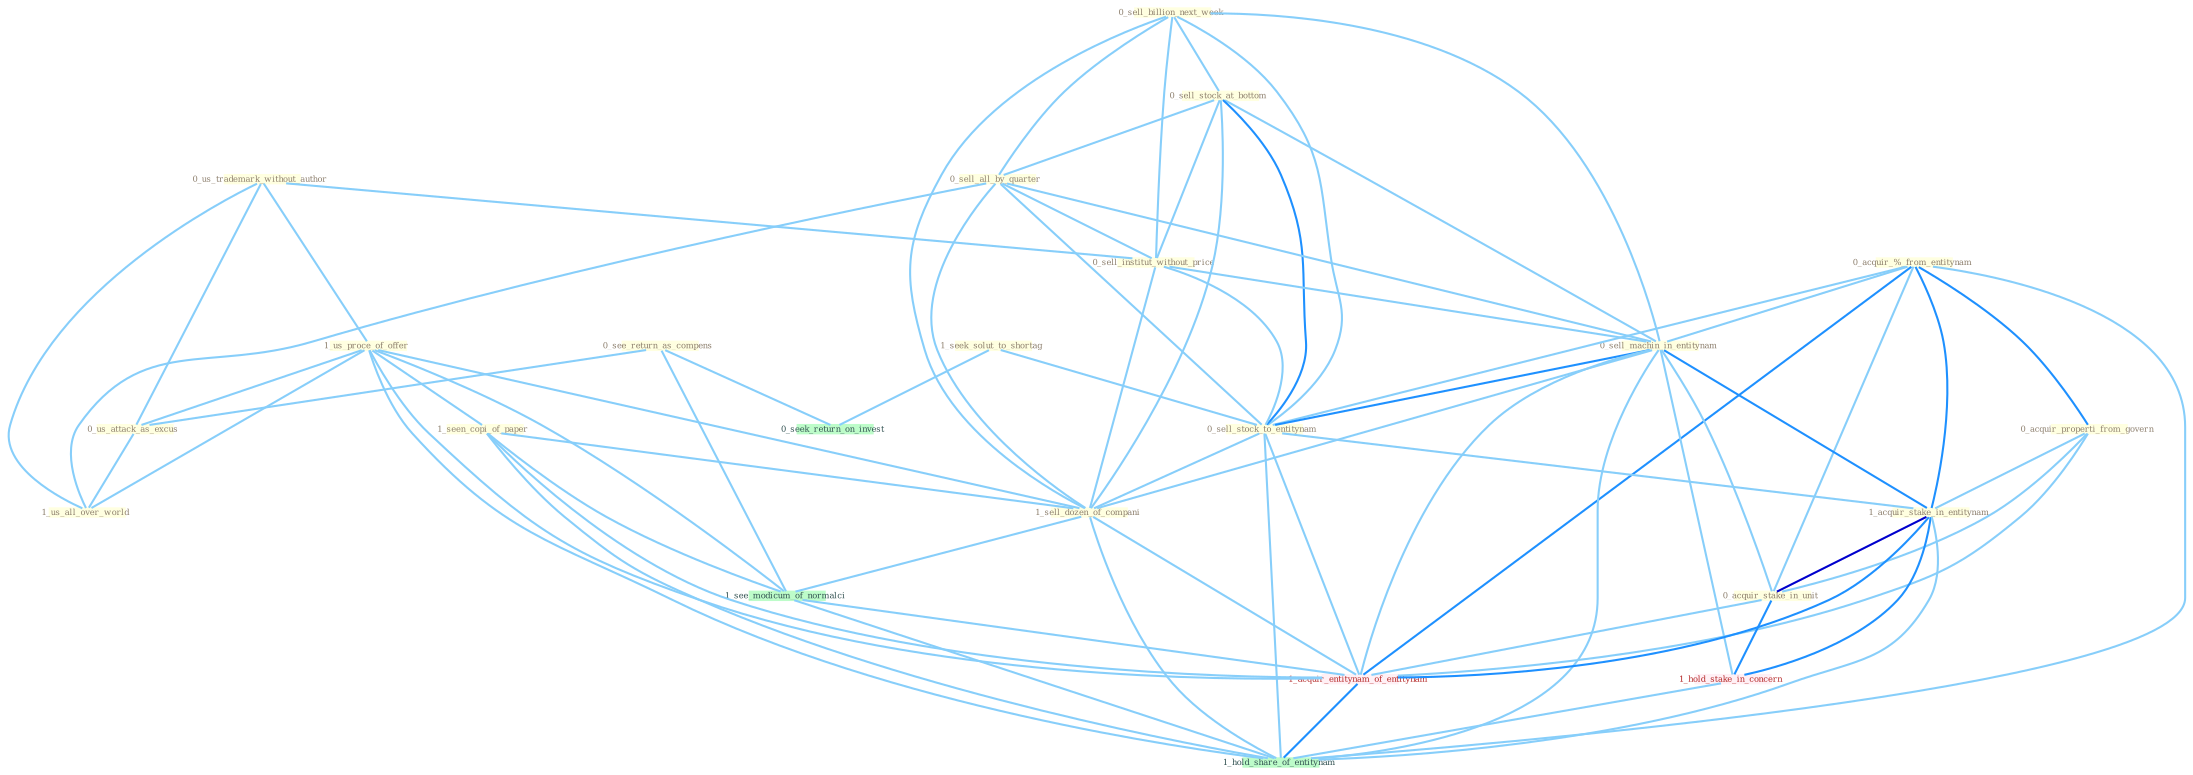 Graph G{ 
    node
    [shape=polygon,style=filled,width=.5,height=.06,color="#BDFCC9",fixedsize=true,fontsize=4,
    fontcolor="#2f4f4f"];
    {node
    [color="#ffffe0", fontcolor="#8b7d6b"] "0_us_trademark_without_author " "0_sell_billion_next_week " "1_us_proce_of_offer " "1_seen_copi_of_paper " "0_see_return_as_compens " "0_sell_stock_at_bottom " "0_sell_all_by_quarter " "0_us_attack_as_excus " "1_us_all_over_world " "0_acquir_%_from_entitynam " "1_seek_solut_to_shortag " "0_sell_institut_without_price " "0_sell_machin_in_entitynam " "0_sell_stock_to_entitynam " "1_sell_dozen_of_compani " "0_acquir_properti_from_govern " "1_acquir_stake_in_entitynam " "0_acquir_stake_in_unit "}
{node [color="#fff0f5", fontcolor="#b22222"] "1_hold_stake_in_concern " "1_acquir_entitynam_of_entitynam "}
edge [color="#B0E2FF"];

	"0_us_trademark_without_author " -- "1_us_proce_of_offer " [w="1", color="#87cefa" ];
	"0_us_trademark_without_author " -- "0_us_attack_as_excus " [w="1", color="#87cefa" ];
	"0_us_trademark_without_author " -- "1_us_all_over_world " [w="1", color="#87cefa" ];
	"0_us_trademark_without_author " -- "0_sell_institut_without_price " [w="1", color="#87cefa" ];
	"0_sell_billion_next_week " -- "0_sell_stock_at_bottom " [w="1", color="#87cefa" ];
	"0_sell_billion_next_week " -- "0_sell_all_by_quarter " [w="1", color="#87cefa" ];
	"0_sell_billion_next_week " -- "0_sell_institut_without_price " [w="1", color="#87cefa" ];
	"0_sell_billion_next_week " -- "0_sell_machin_in_entitynam " [w="1", color="#87cefa" ];
	"0_sell_billion_next_week " -- "0_sell_stock_to_entitynam " [w="1", color="#87cefa" ];
	"0_sell_billion_next_week " -- "1_sell_dozen_of_compani " [w="1", color="#87cefa" ];
	"1_us_proce_of_offer " -- "1_seen_copi_of_paper " [w="1", color="#87cefa" ];
	"1_us_proce_of_offer " -- "0_us_attack_as_excus " [w="1", color="#87cefa" ];
	"1_us_proce_of_offer " -- "1_us_all_over_world " [w="1", color="#87cefa" ];
	"1_us_proce_of_offer " -- "1_sell_dozen_of_compani " [w="1", color="#87cefa" ];
	"1_us_proce_of_offer " -- "1_see_modicum_of_normalci " [w="1", color="#87cefa" ];
	"1_us_proce_of_offer " -- "1_acquir_entitynam_of_entitynam " [w="1", color="#87cefa" ];
	"1_us_proce_of_offer " -- "1_hold_share_of_entitynam " [w="1", color="#87cefa" ];
	"1_seen_copi_of_paper " -- "1_sell_dozen_of_compani " [w="1", color="#87cefa" ];
	"1_seen_copi_of_paper " -- "1_see_modicum_of_normalci " [w="1", color="#87cefa" ];
	"1_seen_copi_of_paper " -- "1_acquir_entitynam_of_entitynam " [w="1", color="#87cefa" ];
	"1_seen_copi_of_paper " -- "1_hold_share_of_entitynam " [w="1", color="#87cefa" ];
	"0_see_return_as_compens " -- "0_us_attack_as_excus " [w="1", color="#87cefa" ];
	"0_see_return_as_compens " -- "0_seek_return_on_invest " [w="1", color="#87cefa" ];
	"0_see_return_as_compens " -- "1_see_modicum_of_normalci " [w="1", color="#87cefa" ];
	"0_sell_stock_at_bottom " -- "0_sell_all_by_quarter " [w="1", color="#87cefa" ];
	"0_sell_stock_at_bottom " -- "0_sell_institut_without_price " [w="1", color="#87cefa" ];
	"0_sell_stock_at_bottom " -- "0_sell_machin_in_entitynam " [w="1", color="#87cefa" ];
	"0_sell_stock_at_bottom " -- "0_sell_stock_to_entitynam " [w="2", color="#1e90ff" , len=0.8];
	"0_sell_stock_at_bottom " -- "1_sell_dozen_of_compani " [w="1", color="#87cefa" ];
	"0_sell_all_by_quarter " -- "1_us_all_over_world " [w="1", color="#87cefa" ];
	"0_sell_all_by_quarter " -- "0_sell_institut_without_price " [w="1", color="#87cefa" ];
	"0_sell_all_by_quarter " -- "0_sell_machin_in_entitynam " [w="1", color="#87cefa" ];
	"0_sell_all_by_quarter " -- "0_sell_stock_to_entitynam " [w="1", color="#87cefa" ];
	"0_sell_all_by_quarter " -- "1_sell_dozen_of_compani " [w="1", color="#87cefa" ];
	"0_us_attack_as_excus " -- "1_us_all_over_world " [w="1", color="#87cefa" ];
	"0_acquir_%_from_entitynam " -- "0_sell_machin_in_entitynam " [w="1", color="#87cefa" ];
	"0_acquir_%_from_entitynam " -- "0_sell_stock_to_entitynam " [w="1", color="#87cefa" ];
	"0_acquir_%_from_entitynam " -- "0_acquir_properti_from_govern " [w="2", color="#1e90ff" , len=0.8];
	"0_acquir_%_from_entitynam " -- "1_acquir_stake_in_entitynam " [w="2", color="#1e90ff" , len=0.8];
	"0_acquir_%_from_entitynam " -- "0_acquir_stake_in_unit " [w="1", color="#87cefa" ];
	"0_acquir_%_from_entitynam " -- "1_acquir_entitynam_of_entitynam " [w="2", color="#1e90ff" , len=0.8];
	"0_acquir_%_from_entitynam " -- "1_hold_share_of_entitynam " [w="1", color="#87cefa" ];
	"1_seek_solut_to_shortag " -- "0_sell_stock_to_entitynam " [w="1", color="#87cefa" ];
	"1_seek_solut_to_shortag " -- "0_seek_return_on_invest " [w="1", color="#87cefa" ];
	"0_sell_institut_without_price " -- "0_sell_machin_in_entitynam " [w="1", color="#87cefa" ];
	"0_sell_institut_without_price " -- "0_sell_stock_to_entitynam " [w="1", color="#87cefa" ];
	"0_sell_institut_without_price " -- "1_sell_dozen_of_compani " [w="1", color="#87cefa" ];
	"0_sell_machin_in_entitynam " -- "0_sell_stock_to_entitynam " [w="2", color="#1e90ff" , len=0.8];
	"0_sell_machin_in_entitynam " -- "1_sell_dozen_of_compani " [w="1", color="#87cefa" ];
	"0_sell_machin_in_entitynam " -- "1_acquir_stake_in_entitynam " [w="2", color="#1e90ff" , len=0.8];
	"0_sell_machin_in_entitynam " -- "0_acquir_stake_in_unit " [w="1", color="#87cefa" ];
	"0_sell_machin_in_entitynam " -- "1_hold_stake_in_concern " [w="1", color="#87cefa" ];
	"0_sell_machin_in_entitynam " -- "1_acquir_entitynam_of_entitynam " [w="1", color="#87cefa" ];
	"0_sell_machin_in_entitynam " -- "1_hold_share_of_entitynam " [w="1", color="#87cefa" ];
	"0_sell_stock_to_entitynam " -- "1_sell_dozen_of_compani " [w="1", color="#87cefa" ];
	"0_sell_stock_to_entitynam " -- "1_acquir_stake_in_entitynam " [w="1", color="#87cefa" ];
	"0_sell_stock_to_entitynam " -- "1_acquir_entitynam_of_entitynam " [w="1", color="#87cefa" ];
	"0_sell_stock_to_entitynam " -- "1_hold_share_of_entitynam " [w="1", color="#87cefa" ];
	"1_sell_dozen_of_compani " -- "1_see_modicum_of_normalci " [w="1", color="#87cefa" ];
	"1_sell_dozen_of_compani " -- "1_acquir_entitynam_of_entitynam " [w="1", color="#87cefa" ];
	"1_sell_dozen_of_compani " -- "1_hold_share_of_entitynam " [w="1", color="#87cefa" ];
	"0_acquir_properti_from_govern " -- "1_acquir_stake_in_entitynam " [w="1", color="#87cefa" ];
	"0_acquir_properti_from_govern " -- "0_acquir_stake_in_unit " [w="1", color="#87cefa" ];
	"0_acquir_properti_from_govern " -- "1_acquir_entitynam_of_entitynam " [w="1", color="#87cefa" ];
	"1_acquir_stake_in_entitynam " -- "0_acquir_stake_in_unit " [w="3", color="#0000cd" , len=0.6];
	"1_acquir_stake_in_entitynam " -- "1_hold_stake_in_concern " [w="2", color="#1e90ff" , len=0.8];
	"1_acquir_stake_in_entitynam " -- "1_acquir_entitynam_of_entitynam " [w="2", color="#1e90ff" , len=0.8];
	"1_acquir_stake_in_entitynam " -- "1_hold_share_of_entitynam " [w="1", color="#87cefa" ];
	"0_acquir_stake_in_unit " -- "1_hold_stake_in_concern " [w="2", color="#1e90ff" , len=0.8];
	"0_acquir_stake_in_unit " -- "1_acquir_entitynam_of_entitynam " [w="1", color="#87cefa" ];
	"1_hold_stake_in_concern " -- "1_hold_share_of_entitynam " [w="1", color="#87cefa" ];
	"1_see_modicum_of_normalci " -- "1_acquir_entitynam_of_entitynam " [w="1", color="#87cefa" ];
	"1_see_modicum_of_normalci " -- "1_hold_share_of_entitynam " [w="1", color="#87cefa" ];
	"1_acquir_entitynam_of_entitynam " -- "1_hold_share_of_entitynam " [w="2", color="#1e90ff" , len=0.8];
}